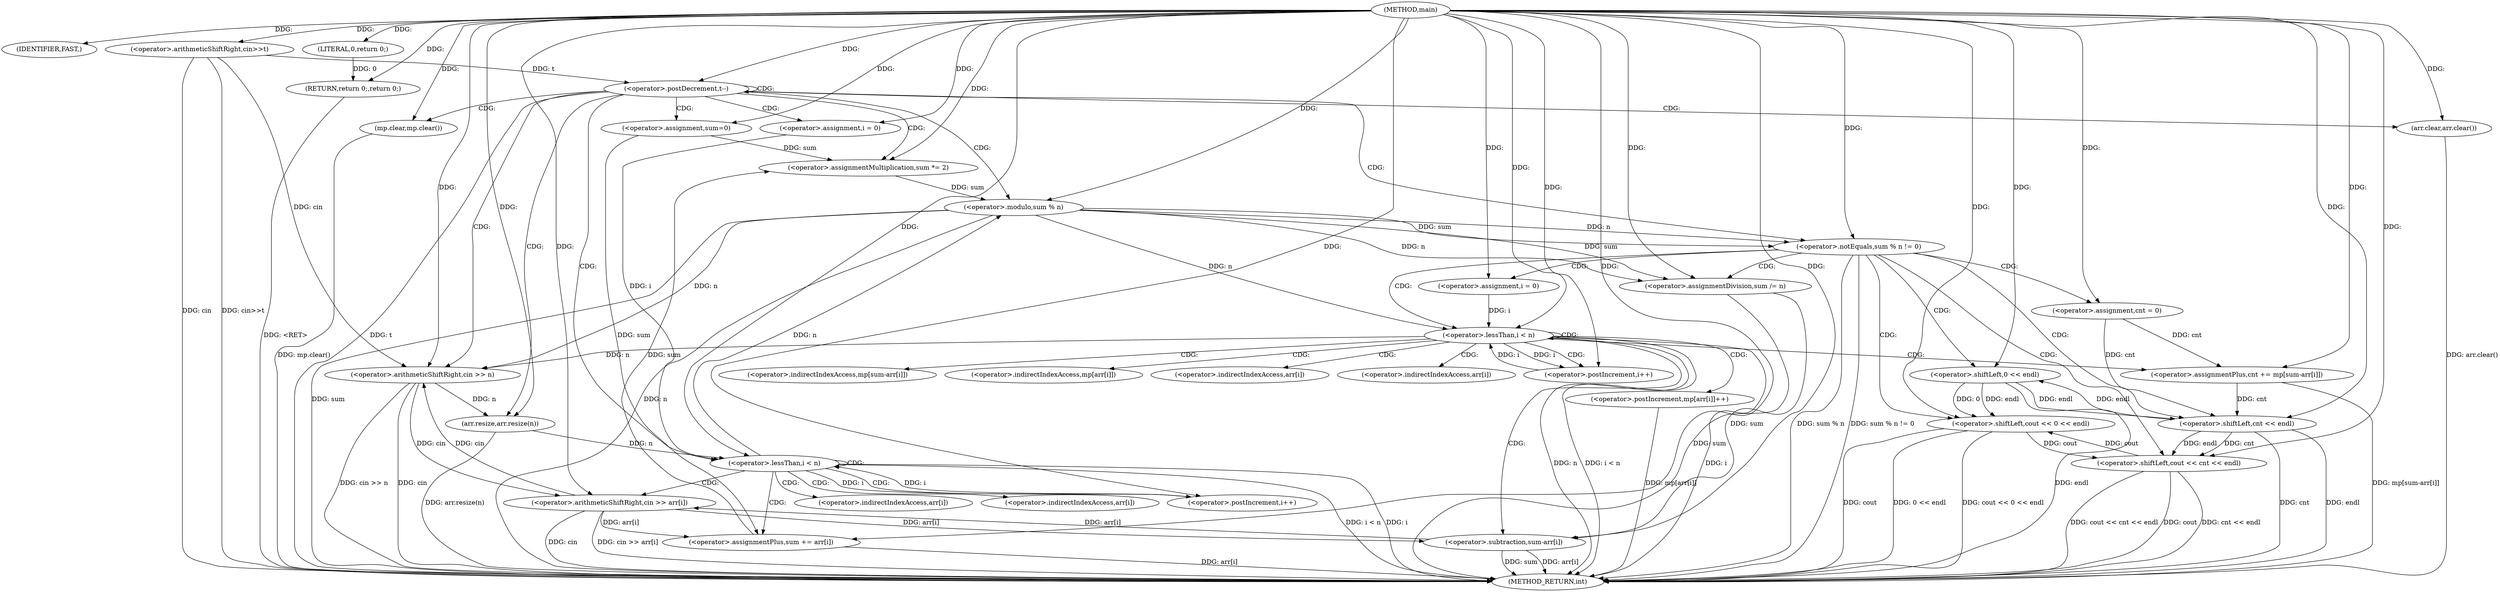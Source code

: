 digraph "main" {  
"1000106" [label = "(METHOD,main)" ]
"1000204" [label = "(METHOD_RETURN,int)" ]
"1000108" [label = "(IDENTIFIER,FAST,)" ]
"1000110" [label = "(<operator>.arithmeticShiftRight,cin>>t)" ]
"1000202" [label = "(RETURN,return 0;,return 0;)" ]
"1000114" [label = "(<operator>.postDecrement,t--)" ]
"1000203" [label = "(LITERAL,0,return 0;)" ]
"1000117" [label = "(<operator>.assignment,sum=0)" ]
"1000120" [label = "(<operator>.arithmeticShiftRight,cin >> n)" ]
"1000123" [label = "(arr.clear,arr.clear())" ]
"1000124" [label = "(arr.resize,arr.resize(n))" ]
"1000126" [label = "(mp.clear,mp.clear())" ]
"1000148" [label = "(<operator>.assignmentMultiplication,sum *= 2)" ]
"1000129" [label = "(<operator>.assignment,i = 0)" ]
"1000132" [label = "(<operator>.lessThan,i < n)" ]
"1000135" [label = "(<operator>.postIncrement,i++)" ]
"1000152" [label = "(<operator>.notEquals,sum % n != 0)" ]
"1000157" [label = "(<operator>.shiftLeft,cout << 0 << endl)" ]
"1000138" [label = "(<operator>.arithmeticShiftRight,cin >> arr[i])" ]
"1000143" [label = "(<operator>.assignmentPlus,sum += arr[i])" ]
"1000153" [label = "(<operator>.modulo,sum % n)" ]
"1000159" [label = "(<operator>.shiftLeft,0 << endl)" ]
"1000164" [label = "(<operator>.assignmentDivision,sum /= n)" ]
"1000168" [label = "(<operator>.assignment,cnt = 0)" ]
"1000197" [label = "(<operator>.shiftLeft,cout << cnt << endl)" ]
"1000173" [label = "(<operator>.assignment,i = 0)" ]
"1000176" [label = "(<operator>.lessThan,i < n)" ]
"1000179" [label = "(<operator>.postIncrement,i++)" ]
"1000182" [label = "(<operator>.assignmentPlus,cnt += mp[sum-arr[i]])" ]
"1000191" [label = "(<operator>.postIncrement,mp[arr[i]]++)" ]
"1000199" [label = "(<operator>.shiftLeft,cnt << endl)" ]
"1000186" [label = "(<operator>.subtraction,sum-arr[i])" ]
"1000140" [label = "(<operator>.indirectIndexAccess,arr[i])" ]
"1000145" [label = "(<operator>.indirectIndexAccess,arr[i])" ]
"1000184" [label = "(<operator>.indirectIndexAccess,mp[sum-arr[i]])" ]
"1000192" [label = "(<operator>.indirectIndexAccess,mp[arr[i]])" ]
"1000194" [label = "(<operator>.indirectIndexAccess,arr[i])" ]
"1000188" [label = "(<operator>.indirectIndexAccess,arr[i])" ]
  "1000110" -> "1000204"  [ label = "DDG: cin"] 
  "1000110" -> "1000204"  [ label = "DDG: cin>>t"] 
  "1000114" -> "1000204"  [ label = "DDG: t"] 
  "1000120" -> "1000204"  [ label = "DDG: cin"] 
  "1000120" -> "1000204"  [ label = "DDG: cin >> n"] 
  "1000123" -> "1000204"  [ label = "DDG: arr.clear()"] 
  "1000124" -> "1000204"  [ label = "DDG: arr.resize(n)"] 
  "1000126" -> "1000204"  [ label = "DDG: mp.clear()"] 
  "1000132" -> "1000204"  [ label = "DDG: i"] 
  "1000132" -> "1000204"  [ label = "DDG: i < n"] 
  "1000153" -> "1000204"  [ label = "DDG: sum"] 
  "1000153" -> "1000204"  [ label = "DDG: n"] 
  "1000152" -> "1000204"  [ label = "DDG: sum % n"] 
  "1000152" -> "1000204"  [ label = "DDG: sum % n != 0"] 
  "1000164" -> "1000204"  [ label = "DDG: sum"] 
  "1000176" -> "1000204"  [ label = "DDG: i"] 
  "1000176" -> "1000204"  [ label = "DDG: n"] 
  "1000176" -> "1000204"  [ label = "DDG: i < n"] 
  "1000197" -> "1000204"  [ label = "DDG: cout"] 
  "1000199" -> "1000204"  [ label = "DDG: cnt"] 
  "1000199" -> "1000204"  [ label = "DDG: endl"] 
  "1000197" -> "1000204"  [ label = "DDG: cnt << endl"] 
  "1000197" -> "1000204"  [ label = "DDG: cout << cnt << endl"] 
  "1000186" -> "1000204"  [ label = "DDG: sum"] 
  "1000186" -> "1000204"  [ label = "DDG: arr[i]"] 
  "1000182" -> "1000204"  [ label = "DDG: mp[sum-arr[i]]"] 
  "1000191" -> "1000204"  [ label = "DDG: mp[arr[i]]"] 
  "1000157" -> "1000204"  [ label = "DDG: cout"] 
  "1000159" -> "1000204"  [ label = "DDG: endl"] 
  "1000157" -> "1000204"  [ label = "DDG: 0 << endl"] 
  "1000157" -> "1000204"  [ label = "DDG: cout << 0 << endl"] 
  "1000138" -> "1000204"  [ label = "DDG: cin"] 
  "1000138" -> "1000204"  [ label = "DDG: cin >> arr[i]"] 
  "1000143" -> "1000204"  [ label = "DDG: arr[i]"] 
  "1000202" -> "1000204"  [ label = "DDG: <RET>"] 
  "1000106" -> "1000108"  [ label = "DDG: "] 
  "1000203" -> "1000202"  [ label = "DDG: 0"] 
  "1000106" -> "1000202"  [ label = "DDG: "] 
  "1000106" -> "1000110"  [ label = "DDG: "] 
  "1000106" -> "1000203"  [ label = "DDG: "] 
  "1000110" -> "1000114"  [ label = "DDG: t"] 
  "1000106" -> "1000114"  [ label = "DDG: "] 
  "1000106" -> "1000117"  [ label = "DDG: "] 
  "1000106" -> "1000123"  [ label = "DDG: "] 
  "1000106" -> "1000126"  [ label = "DDG: "] 
  "1000106" -> "1000148"  [ label = "DDG: "] 
  "1000110" -> "1000120"  [ label = "DDG: cin"] 
  "1000138" -> "1000120"  [ label = "DDG: cin"] 
  "1000106" -> "1000120"  [ label = "DDG: "] 
  "1000153" -> "1000120"  [ label = "DDG: n"] 
  "1000176" -> "1000120"  [ label = "DDG: n"] 
  "1000120" -> "1000124"  [ label = "DDG: n"] 
  "1000106" -> "1000124"  [ label = "DDG: "] 
  "1000106" -> "1000129"  [ label = "DDG: "] 
  "1000117" -> "1000148"  [ label = "DDG: sum"] 
  "1000143" -> "1000148"  [ label = "DDG: sum"] 
  "1000129" -> "1000132"  [ label = "DDG: i"] 
  "1000135" -> "1000132"  [ label = "DDG: i"] 
  "1000106" -> "1000132"  [ label = "DDG: "] 
  "1000124" -> "1000132"  [ label = "DDG: n"] 
  "1000132" -> "1000135"  [ label = "DDG: i"] 
  "1000106" -> "1000135"  [ label = "DDG: "] 
  "1000138" -> "1000143"  [ label = "DDG: arr[i]"] 
  "1000153" -> "1000152"  [ label = "DDG: n"] 
  "1000153" -> "1000152"  [ label = "DDG: sum"] 
  "1000106" -> "1000152"  [ label = "DDG: "] 
  "1000197" -> "1000157"  [ label = "DDG: cout"] 
  "1000106" -> "1000157"  [ label = "DDG: "] 
  "1000159" -> "1000157"  [ label = "DDG: endl"] 
  "1000159" -> "1000157"  [ label = "DDG: 0"] 
  "1000120" -> "1000138"  [ label = "DDG: cin"] 
  "1000106" -> "1000138"  [ label = "DDG: "] 
  "1000186" -> "1000138"  [ label = "DDG: arr[i]"] 
  "1000117" -> "1000143"  [ label = "DDG: sum"] 
  "1000106" -> "1000143"  [ label = "DDG: "] 
  "1000148" -> "1000153"  [ label = "DDG: sum"] 
  "1000106" -> "1000153"  [ label = "DDG: "] 
  "1000132" -> "1000153"  [ label = "DDG: n"] 
  "1000106" -> "1000159"  [ label = "DDG: "] 
  "1000199" -> "1000159"  [ label = "DDG: endl"] 
  "1000153" -> "1000164"  [ label = "DDG: n"] 
  "1000106" -> "1000164"  [ label = "DDG: "] 
  "1000106" -> "1000168"  [ label = "DDG: "] 
  "1000153" -> "1000164"  [ label = "DDG: sum"] 
  "1000106" -> "1000173"  [ label = "DDG: "] 
  "1000157" -> "1000197"  [ label = "DDG: cout"] 
  "1000106" -> "1000197"  [ label = "DDG: "] 
  "1000199" -> "1000197"  [ label = "DDG: endl"] 
  "1000199" -> "1000197"  [ label = "DDG: cnt"] 
  "1000173" -> "1000176"  [ label = "DDG: i"] 
  "1000179" -> "1000176"  [ label = "DDG: i"] 
  "1000106" -> "1000176"  [ label = "DDG: "] 
  "1000153" -> "1000176"  [ label = "DDG: n"] 
  "1000176" -> "1000179"  [ label = "DDG: i"] 
  "1000106" -> "1000179"  [ label = "DDG: "] 
  "1000168" -> "1000199"  [ label = "DDG: cnt"] 
  "1000182" -> "1000199"  [ label = "DDG: cnt"] 
  "1000106" -> "1000199"  [ label = "DDG: "] 
  "1000159" -> "1000199"  [ label = "DDG: endl"] 
  "1000168" -> "1000182"  [ label = "DDG: cnt"] 
  "1000106" -> "1000182"  [ label = "DDG: "] 
  "1000164" -> "1000186"  [ label = "DDG: sum"] 
  "1000106" -> "1000186"  [ label = "DDG: "] 
  "1000138" -> "1000186"  [ label = "DDG: arr[i]"] 
  "1000114" -> "1000153"  [ label = "CDG: "] 
  "1000114" -> "1000117"  [ label = "CDG: "] 
  "1000114" -> "1000152"  [ label = "CDG: "] 
  "1000114" -> "1000114"  [ label = "CDG: "] 
  "1000114" -> "1000148"  [ label = "CDG: "] 
  "1000114" -> "1000120"  [ label = "CDG: "] 
  "1000114" -> "1000126"  [ label = "CDG: "] 
  "1000114" -> "1000132"  [ label = "CDG: "] 
  "1000114" -> "1000129"  [ label = "CDG: "] 
  "1000114" -> "1000123"  [ label = "CDG: "] 
  "1000114" -> "1000124"  [ label = "CDG: "] 
  "1000132" -> "1000135"  [ label = "CDG: "] 
  "1000132" -> "1000143"  [ label = "CDG: "] 
  "1000132" -> "1000132"  [ label = "CDG: "] 
  "1000132" -> "1000145"  [ label = "CDG: "] 
  "1000132" -> "1000140"  [ label = "CDG: "] 
  "1000132" -> "1000138"  [ label = "CDG: "] 
  "1000152" -> "1000164"  [ label = "CDG: "] 
  "1000152" -> "1000199"  [ label = "CDG: "] 
  "1000152" -> "1000197"  [ label = "CDG: "] 
  "1000152" -> "1000157"  [ label = "CDG: "] 
  "1000152" -> "1000168"  [ label = "CDG: "] 
  "1000152" -> "1000159"  [ label = "CDG: "] 
  "1000152" -> "1000173"  [ label = "CDG: "] 
  "1000152" -> "1000176"  [ label = "CDG: "] 
  "1000176" -> "1000191"  [ label = "CDG: "] 
  "1000176" -> "1000182"  [ label = "CDG: "] 
  "1000176" -> "1000186"  [ label = "CDG: "] 
  "1000176" -> "1000188"  [ label = "CDG: "] 
  "1000176" -> "1000179"  [ label = "CDG: "] 
  "1000176" -> "1000194"  [ label = "CDG: "] 
  "1000176" -> "1000192"  [ label = "CDG: "] 
  "1000176" -> "1000184"  [ label = "CDG: "] 
  "1000176" -> "1000176"  [ label = "CDG: "] 
}
